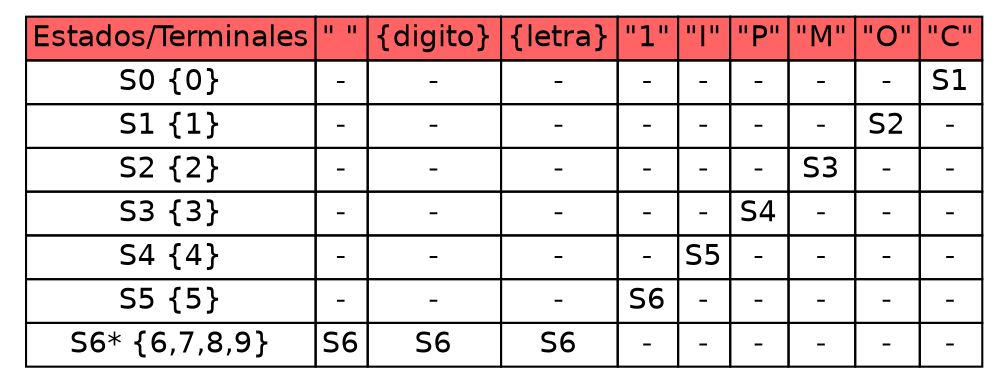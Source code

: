 digraph G {
    rankdir=LR
    node [shape=none fontname=Helvetica]

    A [label=<
      <TABLE BORDER="0" CELLBORDER="1" CELLSPACING="0">
       <TR>
<TD BGCOLOR="#ff6363">Estados/Terminales</TD>
<TD BGCOLOR="#ff6363">" "</TD>
<TD BGCOLOR="#ff6363">{digito}</TD>
<TD BGCOLOR="#ff6363">{letra}</TD>
<TD BGCOLOR="#ff6363">"1"</TD>
<TD BGCOLOR="#ff6363">"I"</TD>
<TD BGCOLOR="#ff6363">"P"</TD>
<TD BGCOLOR="#ff6363">"M"</TD>
<TD BGCOLOR="#ff6363">"O"</TD>
<TD BGCOLOR="#ff6363">"C"</TD>
</TR>
<TR>
<TD>S0 {0}</TD>
<TD>-</TD>
<TD>-</TD>
<TD>-</TD>
<TD>-</TD>
<TD>-</TD>
<TD>-</TD>
<TD>-</TD>
<TD>-</TD>
<TD>S1</TD>
</TR>
<TR>
<TD>S1 {1}</TD>
<TD>-</TD>
<TD>-</TD>
<TD>-</TD>
<TD>-</TD>
<TD>-</TD>
<TD>-</TD>
<TD>-</TD>
<TD>S2</TD>
<TD>-</TD>
</TR>
<TR>
<TD>S2 {2}</TD>
<TD>-</TD>
<TD>-</TD>
<TD>-</TD>
<TD>-</TD>
<TD>-</TD>
<TD>-</TD>
<TD>S3</TD>
<TD>-</TD>
<TD>-</TD>
</TR>
<TR>
<TD>S3 {3}</TD>
<TD>-</TD>
<TD>-</TD>
<TD>-</TD>
<TD>-</TD>
<TD>-</TD>
<TD>S4</TD>
<TD>-</TD>
<TD>-</TD>
<TD>-</TD>
</TR>
<TR>
<TD>S4 {4}</TD>
<TD>-</TD>
<TD>-</TD>
<TD>-</TD>
<TD>-</TD>
<TD>S5</TD>
<TD>-</TD>
<TD>-</TD>
<TD>-</TD>
<TD>-</TD>
</TR>
<TR>
<TD>S5 {5}</TD>
<TD>-</TD>
<TD>-</TD>
<TD>-</TD>
<TD>S6</TD>
<TD>-</TD>
<TD>-</TD>
<TD>-</TD>
<TD>-</TD>
<TD>-</TD>
</TR>
<TR>
<TD>S6* {6,7,8,9}</TD>
<TD>S6</TD>
<TD>S6</TD>
<TD>S6</TD>
<TD>-</TD>
<TD>-</TD>
<TD>-</TD>
<TD>-</TD>
<TD>-</TD>
<TD>-</TD>
</TR>
</TABLE>
    >];
}
